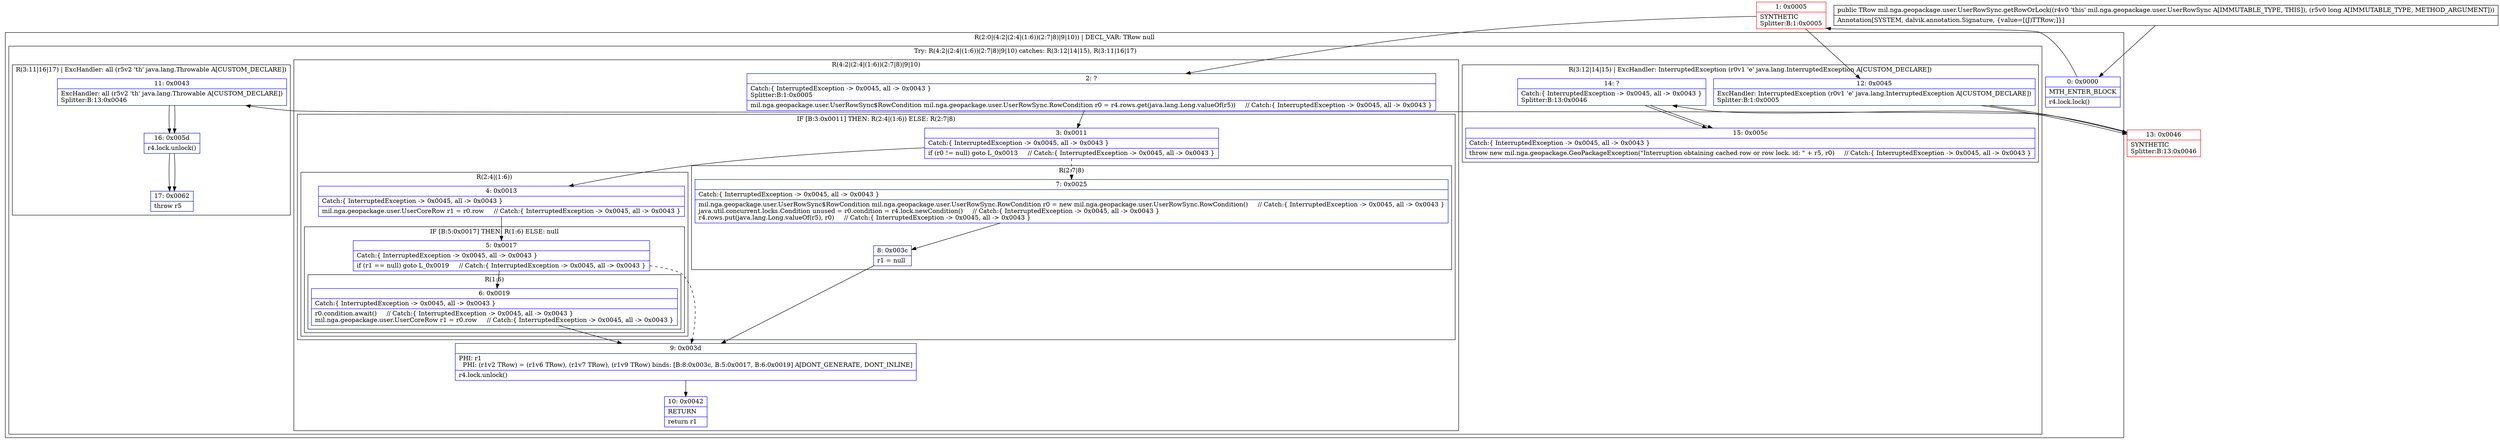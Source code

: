 digraph "CFG formil.nga.geopackage.user.UserRowSync.getRowOrLock(J)Lmil\/nga\/geopackage\/user\/UserCoreRow;" {
subgraph cluster_Region_119290205 {
label = "R(2:0|(4:2|(2:4|(1:6))(2:7|8)|9|10)) | DECL_VAR: TRow null\l";
node [shape=record,color=blue];
Node_0 [shape=record,label="{0\:\ 0x0000|MTH_ENTER_BLOCK\l|r4.lock.lock()\l}"];
subgraph cluster_TryCatchRegion_922907699 {
label = "Try: R(4:2|(2:4|(1:6))(2:7|8)|9|10) catches: R(3:12|14|15), R(3:11|16|17)";
node [shape=record,color=blue];
subgraph cluster_Region_2043810705 {
label = "R(4:2|(2:4|(1:6))(2:7|8)|9|10)";
node [shape=record,color=blue];
Node_2 [shape=record,label="{2\:\ ?|Catch:\{ InterruptedException \-\> 0x0045, all \-\> 0x0043 \}\lSplitter:B:1:0x0005\l|mil.nga.geopackage.user.UserRowSync$RowCondition mil.nga.geopackage.user.UserRowSync.RowCondition r0 = r4.rows.get(java.lang.Long.valueOf(r5))     \/\/ Catch:\{ InterruptedException \-\> 0x0045, all \-\> 0x0043 \}\l}"];
subgraph cluster_IfRegion_603540354 {
label = "IF [B:3:0x0011] THEN: R(2:4|(1:6)) ELSE: R(2:7|8)";
node [shape=record,color=blue];
Node_3 [shape=record,label="{3\:\ 0x0011|Catch:\{ InterruptedException \-\> 0x0045, all \-\> 0x0043 \}\l|if (r0 != null) goto L_0x0013     \/\/ Catch:\{ InterruptedException \-\> 0x0045, all \-\> 0x0043 \}\l}"];
subgraph cluster_Region_694868980 {
label = "R(2:4|(1:6))";
node [shape=record,color=blue];
Node_4 [shape=record,label="{4\:\ 0x0013|Catch:\{ InterruptedException \-\> 0x0045, all \-\> 0x0043 \}\l|mil.nga.geopackage.user.UserCoreRow r1 = r0.row     \/\/ Catch:\{ InterruptedException \-\> 0x0045, all \-\> 0x0043 \}\l}"];
subgraph cluster_IfRegion_364892659 {
label = "IF [B:5:0x0017] THEN: R(1:6) ELSE: null";
node [shape=record,color=blue];
Node_5 [shape=record,label="{5\:\ 0x0017|Catch:\{ InterruptedException \-\> 0x0045, all \-\> 0x0043 \}\l|if (r1 == null) goto L_0x0019     \/\/ Catch:\{ InterruptedException \-\> 0x0045, all \-\> 0x0043 \}\l}"];
subgraph cluster_Region_402893185 {
label = "R(1:6)";
node [shape=record,color=blue];
Node_6 [shape=record,label="{6\:\ 0x0019|Catch:\{ InterruptedException \-\> 0x0045, all \-\> 0x0043 \}\l|r0.condition.await()     \/\/ Catch:\{ InterruptedException \-\> 0x0045, all \-\> 0x0043 \}\lmil.nga.geopackage.user.UserCoreRow r1 = r0.row     \/\/ Catch:\{ InterruptedException \-\> 0x0045, all \-\> 0x0043 \}\l}"];
}
}
}
subgraph cluster_Region_1898213259 {
label = "R(2:7|8)";
node [shape=record,color=blue];
Node_7 [shape=record,label="{7\:\ 0x0025|Catch:\{ InterruptedException \-\> 0x0045, all \-\> 0x0043 \}\l|mil.nga.geopackage.user.UserRowSync$RowCondition mil.nga.geopackage.user.UserRowSync.RowCondition r0 = new mil.nga.geopackage.user.UserRowSync.RowCondition()     \/\/ Catch:\{ InterruptedException \-\> 0x0045, all \-\> 0x0043 \}\ljava.util.concurrent.locks.Condition unused = r0.condition = r4.lock.newCondition()     \/\/ Catch:\{ InterruptedException \-\> 0x0045, all \-\> 0x0043 \}\lr4.rows.put(java.lang.Long.valueOf(r5), r0)     \/\/ Catch:\{ InterruptedException \-\> 0x0045, all \-\> 0x0043 \}\l}"];
Node_8 [shape=record,label="{8\:\ 0x003c|r1 = null\l}"];
}
}
Node_9 [shape=record,label="{9\:\ 0x003d|PHI: r1 \l  PHI: (r1v2 TRow) = (r1v6 TRow), (r1v7 TRow), (r1v9 TRow) binds: [B:8:0x003c, B:5:0x0017, B:6:0x0019] A[DONT_GENERATE, DONT_INLINE]\l|r4.lock.unlock()\l}"];
Node_10 [shape=record,label="{10\:\ 0x0042|RETURN\l|return r1\l}"];
}
subgraph cluster_Region_1977572161 {
label = "R(3:12|14|15) | ExcHandler: InterruptedException (r0v1 'e' java.lang.InterruptedException A[CUSTOM_DECLARE])\l";
node [shape=record,color=blue];
Node_12 [shape=record,label="{12\:\ 0x0045|ExcHandler: InterruptedException (r0v1 'e' java.lang.InterruptedException A[CUSTOM_DECLARE])\lSplitter:B:1:0x0005\l}"];
Node_14 [shape=record,label="{14\:\ ?|Catch:\{ InterruptedException \-\> 0x0045, all \-\> 0x0043 \}\lSplitter:B:13:0x0046\l}"];
Node_15 [shape=record,label="{15\:\ 0x005c|Catch:\{ InterruptedException \-\> 0x0045, all \-\> 0x0043 \}\l|throw new mil.nga.geopackage.GeoPackageException(\"Interruption obtaining cached row or row lock. id: \" + r5, r0)     \/\/ Catch:\{ InterruptedException \-\> 0x0045, all \-\> 0x0043 \}\l}"];
}
subgraph cluster_Region_326062710 {
label = "R(3:11|16|17) | ExcHandler: all (r5v2 'th' java.lang.Throwable A[CUSTOM_DECLARE])\l";
node [shape=record,color=blue];
Node_11 [shape=record,label="{11\:\ 0x0043|ExcHandler: all (r5v2 'th' java.lang.Throwable A[CUSTOM_DECLARE])\lSplitter:B:13:0x0046\l}"];
Node_16 [shape=record,label="{16\:\ 0x005d|r4.lock.unlock()\l}"];
Node_17 [shape=record,label="{17\:\ 0x0062|throw r5\l}"];
}
}
}
subgraph cluster_Region_1977572161 {
label = "R(3:12|14|15) | ExcHandler: InterruptedException (r0v1 'e' java.lang.InterruptedException A[CUSTOM_DECLARE])\l";
node [shape=record,color=blue];
Node_12 [shape=record,label="{12\:\ 0x0045|ExcHandler: InterruptedException (r0v1 'e' java.lang.InterruptedException A[CUSTOM_DECLARE])\lSplitter:B:1:0x0005\l}"];
Node_14 [shape=record,label="{14\:\ ?|Catch:\{ InterruptedException \-\> 0x0045, all \-\> 0x0043 \}\lSplitter:B:13:0x0046\l}"];
Node_15 [shape=record,label="{15\:\ 0x005c|Catch:\{ InterruptedException \-\> 0x0045, all \-\> 0x0043 \}\l|throw new mil.nga.geopackage.GeoPackageException(\"Interruption obtaining cached row or row lock. id: \" + r5, r0)     \/\/ Catch:\{ InterruptedException \-\> 0x0045, all \-\> 0x0043 \}\l}"];
}
subgraph cluster_Region_326062710 {
label = "R(3:11|16|17) | ExcHandler: all (r5v2 'th' java.lang.Throwable A[CUSTOM_DECLARE])\l";
node [shape=record,color=blue];
Node_11 [shape=record,label="{11\:\ 0x0043|ExcHandler: all (r5v2 'th' java.lang.Throwable A[CUSTOM_DECLARE])\lSplitter:B:13:0x0046\l}"];
Node_16 [shape=record,label="{16\:\ 0x005d|r4.lock.unlock()\l}"];
Node_17 [shape=record,label="{17\:\ 0x0062|throw r5\l}"];
}
Node_1 [shape=record,color=red,label="{1\:\ 0x0005|SYNTHETIC\lSplitter:B:1:0x0005\l}"];
Node_13 [shape=record,color=red,label="{13\:\ 0x0046|SYNTHETIC\lSplitter:B:13:0x0046\l}"];
MethodNode[shape=record,label="{public TRow mil.nga.geopackage.user.UserRowSync.getRowOrLock((r4v0 'this' mil.nga.geopackage.user.UserRowSync A[IMMUTABLE_TYPE, THIS]), (r5v0 long A[IMMUTABLE_TYPE, METHOD_ARGUMENT]))  | Annotation[SYSTEM, dalvik.annotation.Signature, \{value=[(J)TTRow;]\}]\l}"];
MethodNode -> Node_0;
Node_0 -> Node_1;
Node_2 -> Node_3;
Node_3 -> Node_4;
Node_3 -> Node_7[style=dashed];
Node_4 -> Node_5;
Node_5 -> Node_6;
Node_5 -> Node_9[style=dashed];
Node_6 -> Node_9;
Node_7 -> Node_8;
Node_8 -> Node_9;
Node_9 -> Node_10;
Node_12 -> Node_13;
Node_14 -> Node_15;
Node_11 -> Node_16;
Node_16 -> Node_17;
Node_12 -> Node_13;
Node_14 -> Node_15;
Node_11 -> Node_16;
Node_16 -> Node_17;
Node_1 -> Node_2;
Node_1 -> Node_12;
Node_13 -> Node_14;
Node_13 -> Node_11;
}

